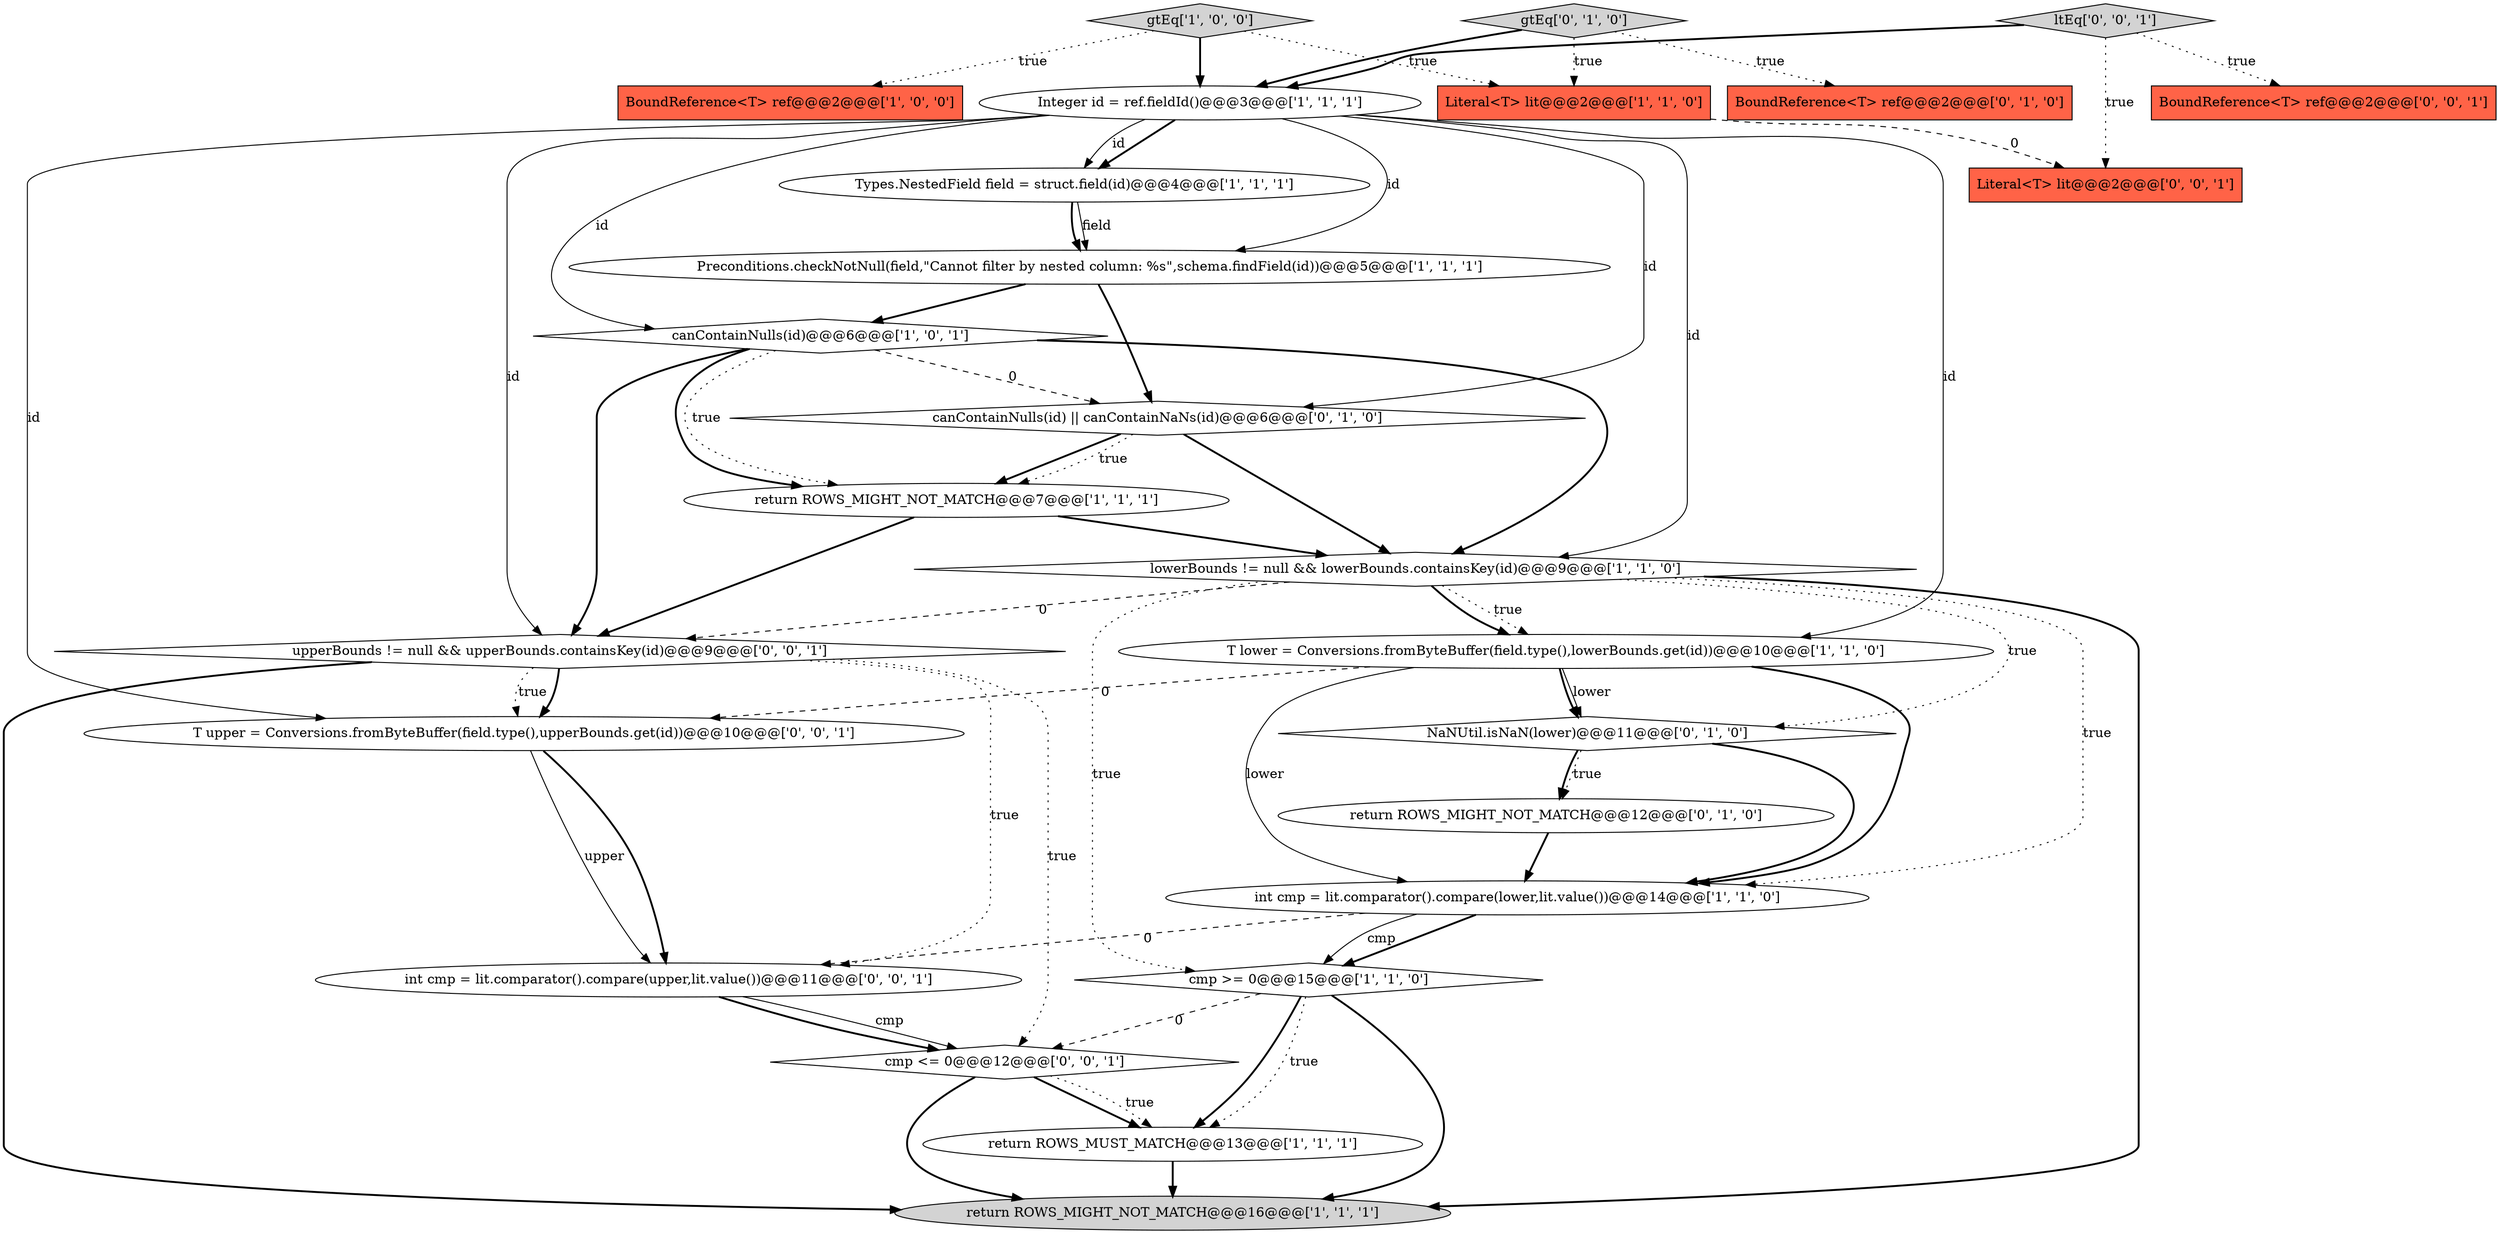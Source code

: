 digraph {
17 [style = filled, label = "canContainNulls(id) || canContainNaNs(id)@@@6@@@['0', '1', '0']", fillcolor = white, shape = diamond image = "AAA1AAABBB2BBB"];
25 [style = filled, label = "upperBounds != null && upperBounds.containsKey(id)@@@9@@@['0', '0', '1']", fillcolor = white, shape = diamond image = "AAA0AAABBB3BBB"];
20 [style = filled, label = "cmp <= 0@@@12@@@['0', '0', '1']", fillcolor = white, shape = diamond image = "AAA0AAABBB3BBB"];
24 [style = filled, label = "T upper = Conversions.fromByteBuffer(field.type(),upperBounds.get(id))@@@10@@@['0', '0', '1']", fillcolor = white, shape = ellipse image = "AAA0AAABBB3BBB"];
11 [style = filled, label = "gtEq['1', '0', '0']", fillcolor = lightgray, shape = diamond image = "AAA0AAABBB1BBB"];
14 [style = filled, label = "gtEq['0', '1', '0']", fillcolor = lightgray, shape = diamond image = "AAA0AAABBB2BBB"];
16 [style = filled, label = "BoundReference<T> ref@@@2@@@['0', '1', '0']", fillcolor = tomato, shape = box image = "AAA0AAABBB2BBB"];
21 [style = filled, label = "BoundReference<T> ref@@@2@@@['0', '0', '1']", fillcolor = tomato, shape = box image = "AAA0AAABBB3BBB"];
18 [style = filled, label = "NaNUtil.isNaN(lower)@@@11@@@['0', '1', '0']", fillcolor = white, shape = diamond image = "AAA1AAABBB2BBB"];
10 [style = filled, label = "return ROWS_MIGHT_NOT_MATCH@@@16@@@['1', '1', '1']", fillcolor = lightgray, shape = ellipse image = "AAA0AAABBB1BBB"];
4 [style = filled, label = "Types.NestedField field = struct.field(id)@@@4@@@['1', '1', '1']", fillcolor = white, shape = ellipse image = "AAA0AAABBB1BBB"];
15 [style = filled, label = "return ROWS_MIGHT_NOT_MATCH@@@12@@@['0', '1', '0']", fillcolor = white, shape = ellipse image = "AAA1AAABBB2BBB"];
3 [style = filled, label = "cmp >= 0@@@15@@@['1', '1', '0']", fillcolor = white, shape = diamond image = "AAA0AAABBB1BBB"];
8 [style = filled, label = "Literal<T> lit@@@2@@@['1', '1', '0']", fillcolor = tomato, shape = box image = "AAA0AAABBB1BBB"];
23 [style = filled, label = "ltEq['0', '0', '1']", fillcolor = lightgray, shape = diamond image = "AAA0AAABBB3BBB"];
19 [style = filled, label = "int cmp = lit.comparator().compare(upper,lit.value())@@@11@@@['0', '0', '1']", fillcolor = white, shape = ellipse image = "AAA0AAABBB3BBB"];
12 [style = filled, label = "Integer id = ref.fieldId()@@@3@@@['1', '1', '1']", fillcolor = white, shape = ellipse image = "AAA0AAABBB1BBB"];
22 [style = filled, label = "Literal<T> lit@@@2@@@['0', '0', '1']", fillcolor = tomato, shape = box image = "AAA0AAABBB3BBB"];
1 [style = filled, label = "return ROWS_MIGHT_NOT_MATCH@@@7@@@['1', '1', '1']", fillcolor = white, shape = ellipse image = "AAA0AAABBB1BBB"];
6 [style = filled, label = "Preconditions.checkNotNull(field,\"Cannot filter by nested column: %s\",schema.findField(id))@@@5@@@['1', '1', '1']", fillcolor = white, shape = ellipse image = "AAA0AAABBB1BBB"];
9 [style = filled, label = "int cmp = lit.comparator().compare(lower,lit.value())@@@14@@@['1', '1', '0']", fillcolor = white, shape = ellipse image = "AAA0AAABBB1BBB"];
5 [style = filled, label = "T lower = Conversions.fromByteBuffer(field.type(),lowerBounds.get(id))@@@10@@@['1', '1', '0']", fillcolor = white, shape = ellipse image = "AAA0AAABBB1BBB"];
13 [style = filled, label = "lowerBounds != null && lowerBounds.containsKey(id)@@@9@@@['1', '1', '0']", fillcolor = white, shape = diamond image = "AAA0AAABBB1BBB"];
0 [style = filled, label = "BoundReference<T> ref@@@2@@@['1', '0', '0']", fillcolor = tomato, shape = box image = "AAA0AAABBB1BBB"];
2 [style = filled, label = "canContainNulls(id)@@@6@@@['1', '0', '1']", fillcolor = white, shape = diamond image = "AAA0AAABBB1BBB"];
7 [style = filled, label = "return ROWS_MUST_MATCH@@@13@@@['1', '1', '1']", fillcolor = white, shape = ellipse image = "AAA0AAABBB1BBB"];
4->6 [style = bold, label=""];
3->10 [style = bold, label=""];
17->1 [style = bold, label=""];
3->20 [style = dashed, label="0"];
18->15 [style = dotted, label="true"];
12->6 [style = solid, label="id"];
24->19 [style = solid, label="upper"];
11->12 [style = bold, label=""];
15->9 [style = bold, label=""];
5->24 [style = dashed, label="0"];
20->7 [style = bold, label=""];
20->10 [style = bold, label=""];
4->6 [style = solid, label="field"];
17->1 [style = dotted, label="true"];
7->10 [style = bold, label=""];
12->5 [style = solid, label="id"];
2->13 [style = bold, label=""];
25->10 [style = bold, label=""];
2->17 [style = dashed, label="0"];
25->24 [style = bold, label=""];
19->20 [style = bold, label=""];
12->4 [style = bold, label=""];
25->20 [style = dotted, label="true"];
9->3 [style = bold, label=""];
9->3 [style = solid, label="cmp"];
12->13 [style = solid, label="id"];
14->16 [style = dotted, label="true"];
14->8 [style = dotted, label="true"];
12->25 [style = solid, label="id"];
12->17 [style = solid, label="id"];
6->17 [style = bold, label=""];
12->24 [style = solid, label="id"];
14->12 [style = bold, label=""];
11->0 [style = dotted, label="true"];
5->9 [style = bold, label=""];
13->9 [style = dotted, label="true"];
3->7 [style = bold, label=""];
2->25 [style = bold, label=""];
1->25 [style = bold, label=""];
6->2 [style = bold, label=""];
12->4 [style = solid, label="id"];
2->1 [style = dotted, label="true"];
23->22 [style = dotted, label="true"];
11->8 [style = dotted, label="true"];
18->9 [style = bold, label=""];
9->19 [style = dashed, label="0"];
12->2 [style = solid, label="id"];
13->18 [style = dotted, label="true"];
23->21 [style = dotted, label="true"];
23->12 [style = bold, label=""];
25->19 [style = dotted, label="true"];
13->25 [style = dashed, label="0"];
17->13 [style = bold, label=""];
25->24 [style = dotted, label="true"];
2->1 [style = bold, label=""];
20->7 [style = dotted, label="true"];
19->20 [style = solid, label="cmp"];
13->3 [style = dotted, label="true"];
5->18 [style = bold, label=""];
5->18 [style = solid, label="lower"];
5->9 [style = solid, label="lower"];
24->19 [style = bold, label=""];
13->5 [style = dotted, label="true"];
3->7 [style = dotted, label="true"];
13->10 [style = bold, label=""];
13->5 [style = bold, label=""];
8->22 [style = dashed, label="0"];
1->13 [style = bold, label=""];
18->15 [style = bold, label=""];
}
